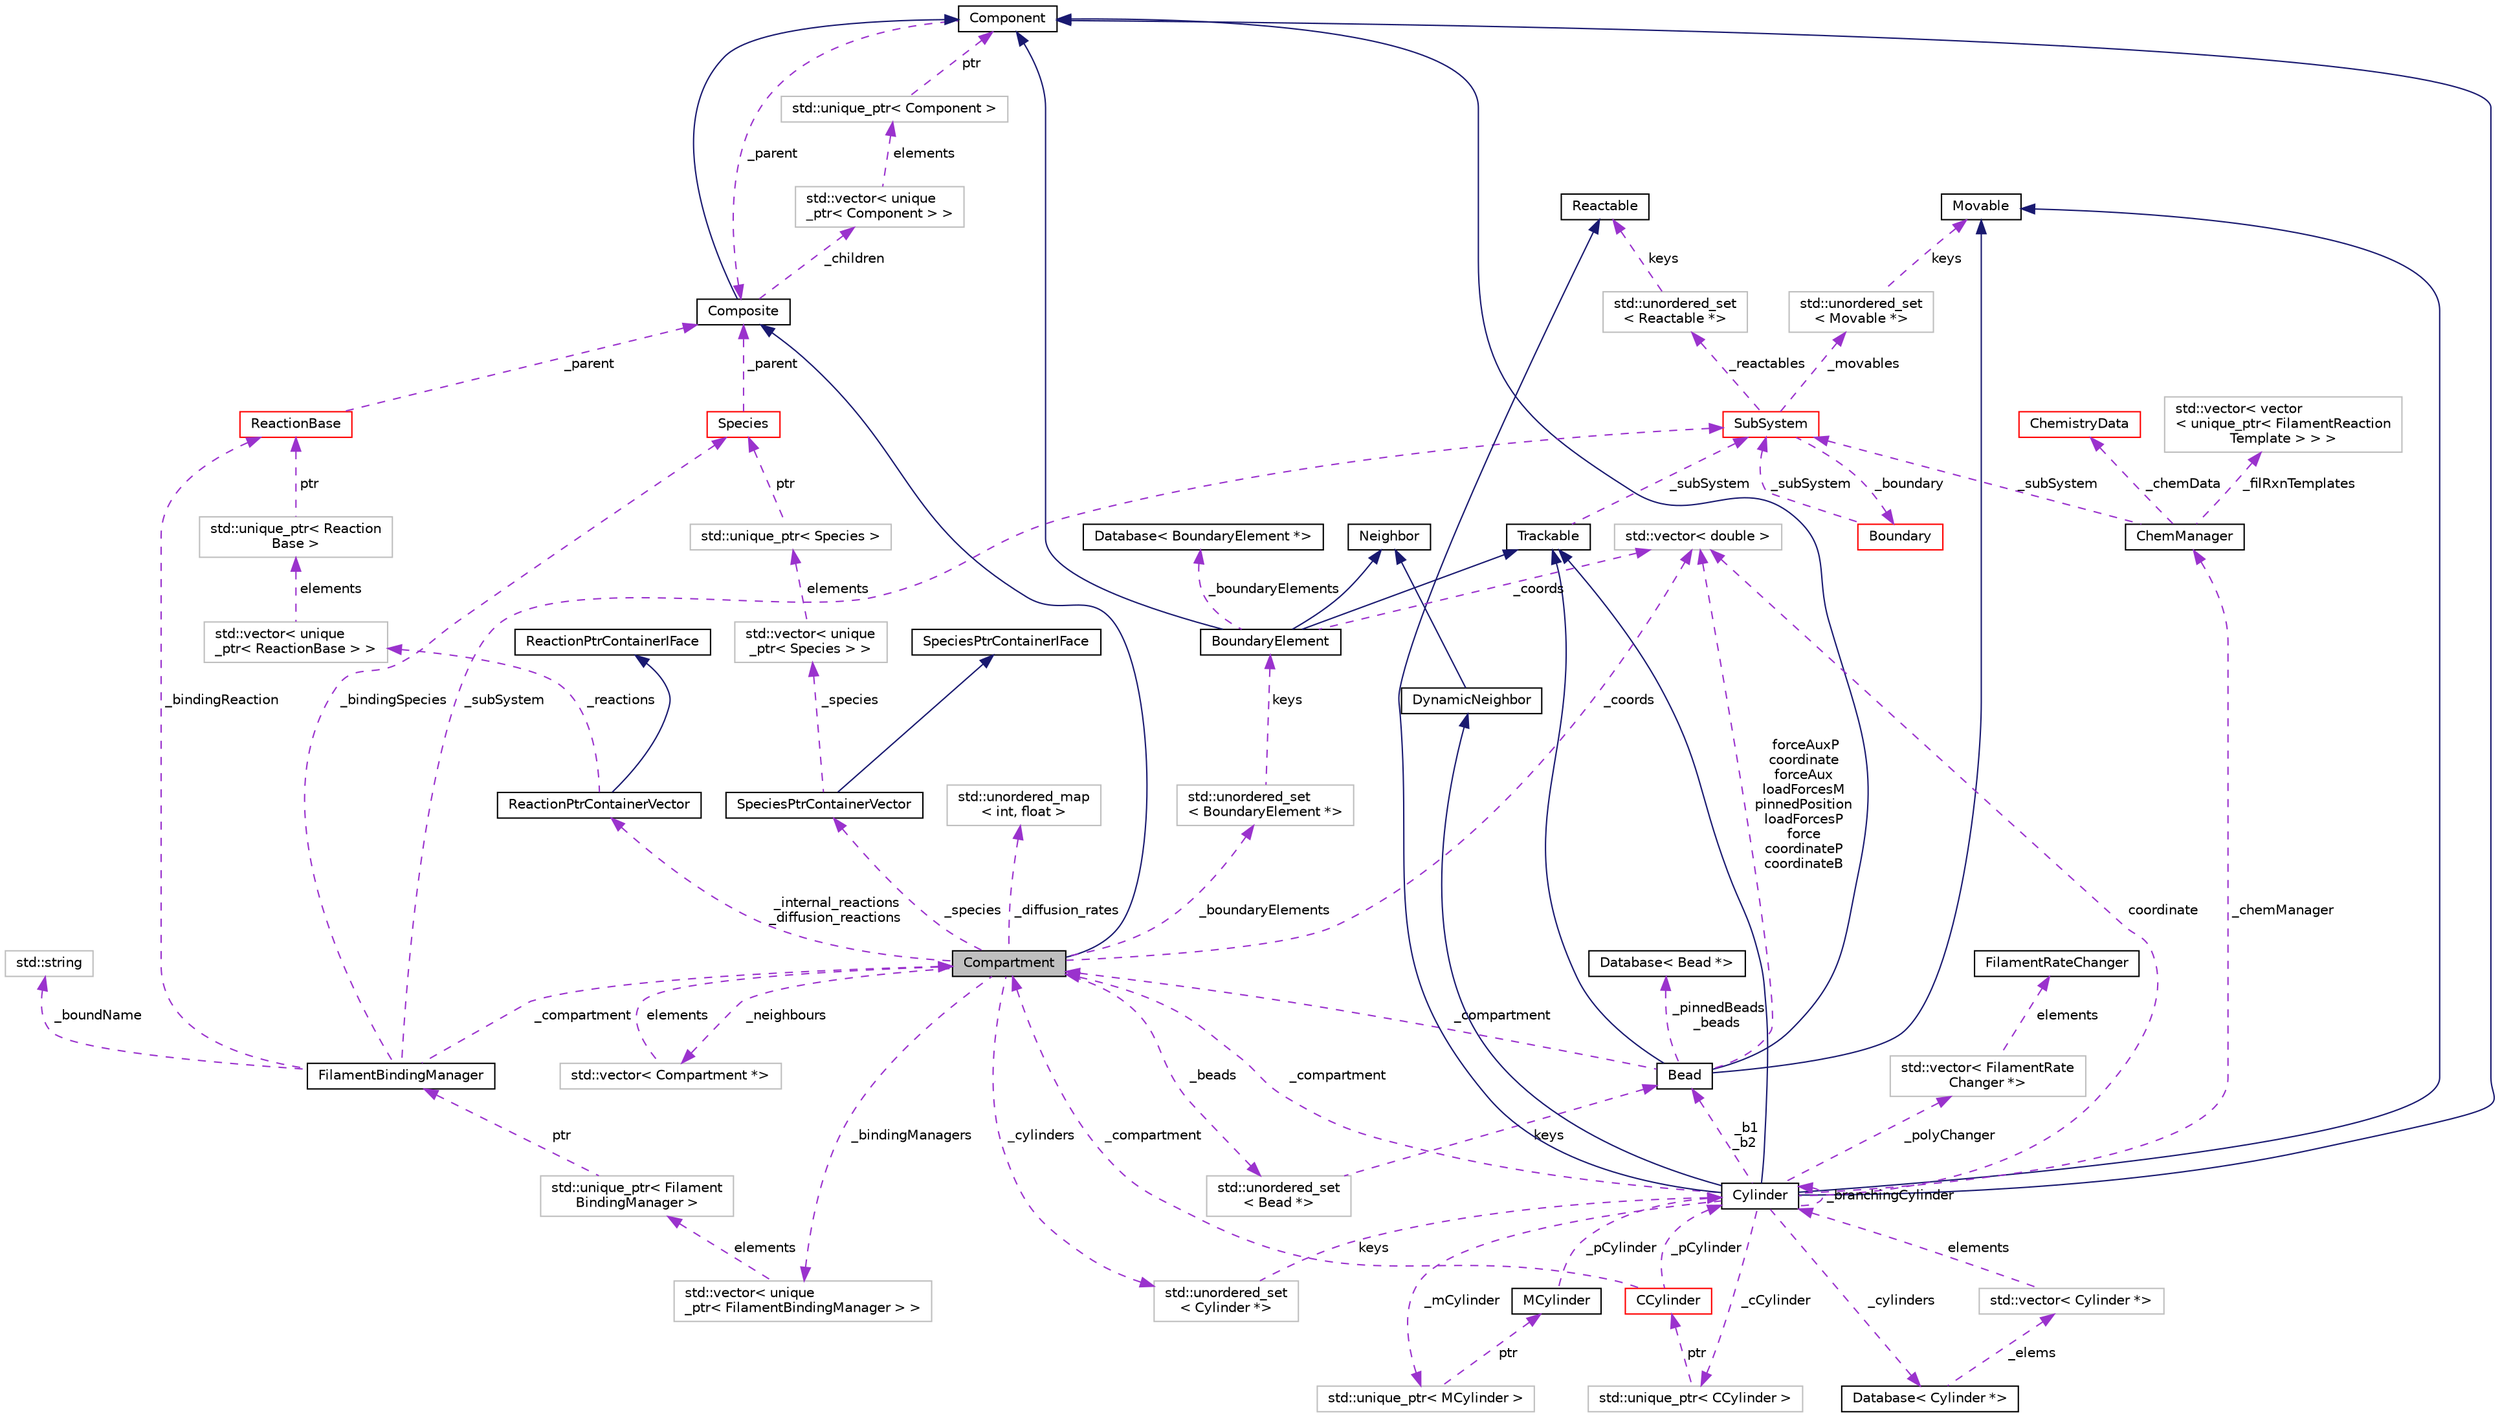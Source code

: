 digraph "Compartment"
{
 // INTERACTIVE_SVG=YES
  edge [fontname="Helvetica",fontsize="10",labelfontname="Helvetica",labelfontsize="10"];
  node [fontname="Helvetica",fontsize="10",shape=record];
  Node3 [label="Compartment",height=0.2,width=0.4,color="black", fillcolor="grey75", style="filled", fontcolor="black"];
  Node4 -> Node3 [dir="back",color="midnightblue",fontsize="10",style="solid",fontname="Helvetica"];
  Node4 [label="Composite",height=0.2,width=0.4,color="black", fillcolor="white", style="filled",URL="$classComposite.html",tooltip="The aggregating class for the Composite pattern. "];
  Node5 -> Node4 [dir="back",color="midnightblue",fontsize="10",style="solid",fontname="Helvetica"];
  Node5 [label="Component",height=0.2,width=0.4,color="black", fillcolor="white", style="filled",URL="$classComponent.html",tooltip="The base class for the Composite pattern hieararchy. "];
  Node4 -> Node5 [dir="back",color="darkorchid3",fontsize="10",style="dashed",label=" _parent" ,fontname="Helvetica"];
  Node6 -> Node4 [dir="back",color="darkorchid3",fontsize="10",style="dashed",label=" _children" ,fontname="Helvetica"];
  Node6 [label="std::vector\< unique\l_ptr\< Component \> \>",height=0.2,width=0.4,color="grey75", fillcolor="white", style="filled"];
  Node7 -> Node6 [dir="back",color="darkorchid3",fontsize="10",style="dashed",label=" elements" ,fontname="Helvetica"];
  Node7 [label="std::unique_ptr\< Component \>",height=0.2,width=0.4,color="grey75", fillcolor="white", style="filled"];
  Node5 -> Node7 [dir="back",color="darkorchid3",fontsize="10",style="dashed",label=" ptr" ,fontname="Helvetica"];
  Node8 -> Node3 [dir="back",color="darkorchid3",fontsize="10",style="dashed",label=" _beads" ,fontname="Helvetica"];
  Node8 [label="std::unordered_set\l\< Bead *\>",height=0.2,width=0.4,color="grey75", fillcolor="white", style="filled"];
  Node9 -> Node8 [dir="back",color="darkorchid3",fontsize="10",style="dashed",label=" keys" ,fontname="Helvetica"];
  Node9 [label="Bead",height=0.2,width=0.4,color="black", fillcolor="white", style="filled",URL="$classBead.html",tooltip="Represents a single coordinate between Cylinders, and holds forces needed for mechanical equilibratio..."];
  Node5 -> Node9 [dir="back",color="midnightblue",fontsize="10",style="solid",fontname="Helvetica"];
  Node10 -> Node9 [dir="back",color="midnightblue",fontsize="10",style="solid",fontname="Helvetica"];
  Node10 [label="Trackable",height=0.2,width=0.4,color="black", fillcolor="white", style="filled",URL="$classTrackable.html",tooltip="An abstract base class for a trackable object in the SubSystem. "];
  Node11 -> Node10 [dir="back",color="darkorchid3",fontsize="10",style="dashed",label=" _subSystem" ,fontname="Helvetica"];
  Node11 [label="SubSystem",height=0.2,width=0.4,color="red", fillcolor="white", style="filled",URL="$classSubSystem.html",tooltip="Manages all Movables and Reactables. "];
  Node12 -> Node11 [dir="back",color="darkorchid3",fontsize="10",style="dashed",label=" _movables" ,fontname="Helvetica"];
  Node12 [label="std::unordered_set\l\< Movable *\>",height=0.2,width=0.4,color="grey75", fillcolor="white", style="filled"];
  Node13 -> Node12 [dir="back",color="darkorchid3",fontsize="10",style="dashed",label=" keys" ,fontname="Helvetica"];
  Node13 [label="Movable",height=0.2,width=0.4,color="black", fillcolor="white", style="filled",URL="$classMovable.html",tooltip="An abstract base class for a movable element in the SubSystem. "];
  Node14 -> Node11 [dir="back",color="darkorchid3",fontsize="10",style="dashed",label=" _reactables" ,fontname="Helvetica"];
  Node14 [label="std::unordered_set\l\< Reactable *\>",height=0.2,width=0.4,color="grey75", fillcolor="white", style="filled"];
  Node15 -> Node14 [dir="back",color="darkorchid3",fontsize="10",style="dashed",label=" keys" ,fontname="Helvetica"];
  Node15 [label="Reactable",height=0.2,width=0.4,color="black", fillcolor="white", style="filled",URL="$classReactable.html",tooltip="An abstract base class for a reactable element in the SubSystem. "];
  Node16 -> Node11 [dir="back",color="darkorchid3",fontsize="10",style="dashed",label=" _boundary" ,fontname="Helvetica"];
  Node16 [label="Boundary",height=0.2,width=0.4,color="red", fillcolor="white", style="filled",URL="$classBoundary.html",tooltip="To store all BoundarySurfaces that are in the SubSystem. "];
  Node11 -> Node16 [dir="back",color="darkorchid3",fontsize="10",style="dashed",label=" _subSystem" ,fontname="Helvetica"];
  Node13 -> Node9 [dir="back",color="midnightblue",fontsize="10",style="solid",fontname="Helvetica"];
  Node3 -> Node9 [dir="back",color="darkorchid3",fontsize="10",style="dashed",label=" _compartment" ,fontname="Helvetica"];
  Node78 -> Node9 [dir="back",color="darkorchid3",fontsize="10",style="dashed",label=" _pinnedBeads\n_beads" ,fontname="Helvetica"];
  Node78 [label="Database\< Bead *\>",height=0.2,width=0.4,color="black", fillcolor="white", style="filled",URL="$classDatabase.html"];
  Node25 -> Node9 [dir="back",color="darkorchid3",fontsize="10",style="dashed",label=" forceAuxP\ncoordinate\nforceAux\nloadForcesM\npinnedPosition\nloadForcesP\nforce\ncoordinateP\ncoordinateB" ,fontname="Helvetica"];
  Node25 [label="std::vector\< double \>",height=0.2,width=0.4,color="grey75", fillcolor="white", style="filled"];
  Node79 -> Node3 [dir="back",color="darkorchid3",fontsize="10",style="dashed",label=" _neighbours" ,fontname="Helvetica"];
  Node79 [label="std::vector\< Compartment *\>",height=0.2,width=0.4,color="grey75", fillcolor="white", style="filled"];
  Node3 -> Node79 [dir="back",color="darkorchid3",fontsize="10",style="dashed",label=" elements" ,fontname="Helvetica"];
  Node80 -> Node3 [dir="back",color="darkorchid3",fontsize="10",style="dashed",label=" _cylinders" ,fontname="Helvetica"];
  Node80 [label="std::unordered_set\l\< Cylinder *\>",height=0.2,width=0.4,color="grey75", fillcolor="white", style="filled"];
  Node46 -> Node80 [dir="back",color="darkorchid3",fontsize="10",style="dashed",label=" keys" ,fontname="Helvetica"];
  Node46 [label="Cylinder",height=0.2,width=0.4,color="black", fillcolor="white", style="filled",URL="$classCylinder.html",tooltip="A container to store a MCylinder and CCylinder. "];
  Node5 -> Node46 [dir="back",color="midnightblue",fontsize="10",style="solid",fontname="Helvetica"];
  Node10 -> Node46 [dir="back",color="midnightblue",fontsize="10",style="solid",fontname="Helvetica"];
  Node13 -> Node46 [dir="back",color="midnightblue",fontsize="10",style="solid",fontname="Helvetica"];
  Node15 -> Node46 [dir="back",color="midnightblue",fontsize="10",style="solid",fontname="Helvetica"];
  Node47 -> Node46 [dir="back",color="midnightblue",fontsize="10",style="solid",fontname="Helvetica"];
  Node47 [label="DynamicNeighbor",height=0.2,width=0.4,color="black", fillcolor="white", style="filled",URL="$classDynamicNeighbor.html",tooltip="An abstract base class for any element that can be added or removed from a NeighborList dynamically a..."];
  Node23 -> Node47 [dir="back",color="midnightblue",fontsize="10",style="solid",fontname="Helvetica"];
  Node23 [label="Neighbor",height=0.2,width=0.4,color="black", fillcolor="white", style="filled",URL="$classNeighbor.html",tooltip="An abstract base class for any element that can be added or removed from a NeighborList statically at..."];
  Node46 -> Node46 [dir="back",color="darkorchid3",fontsize="10",style="dashed",label=" _branchingCylinder" ,fontname="Helvetica"];
  Node48 -> Node46 [dir="back",color="darkorchid3",fontsize="10",style="dashed",label=" _polyChanger" ,fontname="Helvetica"];
  Node48 [label="std::vector\< FilamentRate\lChanger *\>",height=0.2,width=0.4,color="grey75", fillcolor="white", style="filled"];
  Node49 -> Node48 [dir="back",color="darkorchid3",fontsize="10",style="dashed",label=" elements" ,fontname="Helvetica"];
  Node49 [label="FilamentRateChanger",height=0.2,width=0.4,color="black", fillcolor="white", style="filled",URL="$classFilamentRateChanger.html",tooltip="Used to change Filament reaction rates based on forces in the network. "];
  Node50 -> Node46 [dir="back",color="darkorchid3",fontsize="10",style="dashed",label=" _cCylinder" ,fontname="Helvetica"];
  Node50 [label="std::unique_ptr\< CCylinder \>",height=0.2,width=0.4,color="grey75", fillcolor="white", style="filled"];
  Node34 -> Node50 [dir="back",color="darkorchid3",fontsize="10",style="dashed",label=" ptr" ,fontname="Helvetica"];
  Node34 [label="CCylinder",height=0.2,width=0.4,color="red", fillcolor="white", style="filled",URL="$classCCylinder.html",tooltip="Holds all CMonomers and Reactions associated with it. "];
  Node46 -> Node34 [dir="back",color="darkorchid3",fontsize="10",style="dashed",label=" _pCylinder" ,fontname="Helvetica"];
  Node3 -> Node34 [dir="back",color="darkorchid3",fontsize="10",style="dashed",label=" _compartment" ,fontname="Helvetica"];
  Node9 -> Node46 [dir="back",color="darkorchid3",fontsize="10",style="dashed",label=" _b1\n_b2" ,fontname="Helvetica"];
  Node51 -> Node46 [dir="back",color="darkorchid3",fontsize="10",style="dashed",label=" _cylinders" ,fontname="Helvetica"];
  Node51 [label="Database\< Cylinder *\>",height=0.2,width=0.4,color="black", fillcolor="white", style="filled",URL="$classDatabase.html"];
  Node52 -> Node51 [dir="back",color="darkorchid3",fontsize="10",style="dashed",label=" _elems" ,fontname="Helvetica"];
  Node52 [label="std::vector\< Cylinder *\>",height=0.2,width=0.4,color="grey75", fillcolor="white", style="filled"];
  Node46 -> Node52 [dir="back",color="darkorchid3",fontsize="10",style="dashed",label=" elements" ,fontname="Helvetica"];
  Node3 -> Node46 [dir="back",color="darkorchid3",fontsize="10",style="dashed",label=" _compartment" ,fontname="Helvetica"];
  Node53 -> Node46 [dir="back",color="darkorchid3",fontsize="10",style="dashed",label=" _chemManager" ,fontname="Helvetica"];
  Node53 [label="ChemManager",height=0.2,width=0.4,color="black", fillcolor="white", style="filled",URL="$classChemManager.html",tooltip="For initailizing chemical reactions based on a specific system. "];
  Node54 -> Node53 [dir="back",color="darkorchid3",fontsize="10",style="dashed",label=" _filRxnTemplates" ,fontname="Helvetica"];
  Node54 [label="std::vector\< vector\l\< unique_ptr\< FilamentReaction\lTemplate \> \> \>",height=0.2,width=0.4,color="grey75", fillcolor="white", style="filled"];
  Node55 -> Node53 [dir="back",color="darkorchid3",fontsize="10",style="dashed",label=" _chemData" ,fontname="Helvetica"];
  Node55 [label="ChemistryData",height=0.2,width=0.4,color="red", fillcolor="white", style="filled",URL="$structChemistryData.html",tooltip="Struct to hold Species and Reaction information. "];
  Node11 -> Node53 [dir="back",color="darkorchid3",fontsize="10",style="dashed",label=" _subSystem" ,fontname="Helvetica"];
  Node67 -> Node46 [dir="back",color="darkorchid3",fontsize="10",style="dashed",label=" _mCylinder" ,fontname="Helvetica"];
  Node67 [label="std::unique_ptr\< MCylinder \>",height=0.2,width=0.4,color="grey75", fillcolor="white", style="filled"];
  Node68 -> Node67 [dir="back",color="darkorchid3",fontsize="10",style="dashed",label=" ptr" ,fontname="Helvetica"];
  Node68 [label="MCylinder",height=0.2,width=0.4,color="black", fillcolor="white", style="filled",URL="$classMCylinder.html",tooltip="Used to hold mechanical properties of a Cylinder. "];
  Node46 -> Node68 [dir="back",color="darkorchid3",fontsize="10",style="dashed",label=" _pCylinder" ,fontname="Helvetica"];
  Node25 -> Node46 [dir="back",color="darkorchid3",fontsize="10",style="dashed",label=" coordinate" ,fontname="Helvetica"];
  Node81 -> Node3 [dir="back",color="darkorchid3",fontsize="10",style="dashed",label=" _boundaryElements" ,fontname="Helvetica"];
  Node81 [label="std::unordered_set\l\< BoundaryElement *\>",height=0.2,width=0.4,color="grey75", fillcolor="white", style="filled"];
  Node22 -> Node81 [dir="back",color="darkorchid3",fontsize="10",style="dashed",label=" keys" ,fontname="Helvetica"];
  Node22 [label="BoundaryElement",height=0.2,width=0.4,color="black", fillcolor="white", style="filled",URL="$classBoundaryElement.html",tooltip="Represents an element of a BoundarySurface. "];
  Node5 -> Node22 [dir="back",color="midnightblue",fontsize="10",style="solid",fontname="Helvetica"];
  Node10 -> Node22 [dir="back",color="midnightblue",fontsize="10",style="solid",fontname="Helvetica"];
  Node23 -> Node22 [dir="back",color="midnightblue",fontsize="10",style="solid",fontname="Helvetica"];
  Node24 -> Node22 [dir="back",color="darkorchid3",fontsize="10",style="dashed",label=" _boundaryElements" ,fontname="Helvetica"];
  Node24 [label="Database\< BoundaryElement *\>",height=0.2,width=0.4,color="black", fillcolor="white", style="filled",URL="$classDatabase.html"];
  Node25 -> Node22 [dir="back",color="darkorchid3",fontsize="10",style="dashed",label=" _coords" ,fontname="Helvetica"];
  Node27 -> Node3 [dir="back",color="darkorchid3",fontsize="10",style="dashed",label=" _internal_reactions\n_diffusion_reactions" ,fontname="Helvetica"];
  Node27 [label="ReactionPtrContainerVector",height=0.2,width=0.4,color="black", fillcolor="white", style="filled",URL="$classReactionPtrContainerVector.html",tooltip="A concrete class implementing the ReactionPtrContainerIFace, using vector<unique_ptr<ReactionBase>> a..."];
  Node28 -> Node27 [dir="back",color="midnightblue",fontsize="10",style="solid",fontname="Helvetica"];
  Node28 [label="ReactionPtrContainerIFace",height=0.2,width=0.4,color="black", fillcolor="white", style="filled",URL="$classReactionPtrContainerIFace.html",tooltip="An abstract interface for a container of pointers to reaction objects. "];
  Node29 -> Node27 [dir="back",color="darkorchid3",fontsize="10",style="dashed",label=" _reactions" ,fontname="Helvetica"];
  Node29 [label="std::vector\< unique\l_ptr\< ReactionBase \> \>",height=0.2,width=0.4,color="grey75", fillcolor="white", style="filled"];
  Node30 -> Node29 [dir="back",color="darkorchid3",fontsize="10",style="dashed",label=" elements" ,fontname="Helvetica"];
  Node30 [label="std::unique_ptr\< Reaction\lBase \>",height=0.2,width=0.4,color="grey75", fillcolor="white", style="filled"];
  Node31 -> Node30 [dir="back",color="darkorchid3",fontsize="10",style="dashed",label=" ptr" ,fontname="Helvetica"];
  Node31 [label="ReactionBase",height=0.2,width=0.4,color="red", fillcolor="white", style="filled",URL="$classReactionBase.html",tooltip="Represents an abstract interface for simple chemical reactions of the form A + B -> C..."];
  Node4 -> Node31 [dir="back",color="darkorchid3",fontsize="10",style="dashed",label=" _parent" ,fontname="Helvetica"];
  Node82 -> Node3 [dir="back",color="darkorchid3",fontsize="10",style="dashed",label=" _diffusion_rates" ,fontname="Helvetica"];
  Node82 [label="std::unordered_map\l\< int, float \>",height=0.2,width=0.4,color="grey75", fillcolor="white", style="filled"];
  Node25 -> Node3 [dir="back",color="darkorchid3",fontsize="10",style="dashed",label=" _coords" ,fontname="Helvetica"];
  Node83 -> Node3 [dir="back",color="darkorchid3",fontsize="10",style="dashed",label=" _bindingManagers" ,fontname="Helvetica"];
  Node83 [label="std::vector\< unique\l_ptr\< FilamentBindingManager \> \>",height=0.2,width=0.4,color="grey75", fillcolor="white", style="filled"];
  Node84 -> Node83 [dir="back",color="darkorchid3",fontsize="10",style="dashed",label=" elements" ,fontname="Helvetica"];
  Node84 [label="std::unique_ptr\< Filament\lBindingManager \>",height=0.2,width=0.4,color="grey75", fillcolor="white", style="filled"];
  Node85 -> Node84 [dir="back",color="darkorchid3",fontsize="10",style="dashed",label=" ptr" ,fontname="Helvetica"];
  Node85 [label="FilamentBindingManager",height=0.2,width=0.4,color="black", fillcolor="white", style="filled",URL="$classFilamentBindingManager.html",tooltip="To store and manage binding reactions. "];
  Node3 -> Node85 [dir="back",color="darkorchid3",fontsize="10",style="dashed",label=" _compartment" ,fontname="Helvetica"];
  Node60 -> Node85 [dir="back",color="darkorchid3",fontsize="10",style="dashed",label=" _boundName" ,fontname="Helvetica"];
  Node60 [label="std::string",height=0.2,width=0.4,color="grey75", fillcolor="white", style="filled",tooltip="STL class. "];
  Node11 -> Node85 [dir="back",color="darkorchid3",fontsize="10",style="dashed",label=" _subSystem" ,fontname="Helvetica"];
  Node31 -> Node85 [dir="back",color="darkorchid3",fontsize="10",style="dashed",label=" _bindingReaction" ,fontname="Helvetica"];
  Node42 -> Node85 [dir="back",color="darkorchid3",fontsize="10",style="dashed",label=" _bindingSpecies" ,fontname="Helvetica"];
  Node42 [label="Species",height=0.2,width=0.4,color="red", fillcolor="white", style="filled",URL="$classSpecies.html",tooltip="Represents chemical molecules, tracks their copy number and can be used in Reactions. "];
  Node4 -> Node42 [dir="back",color="darkorchid3",fontsize="10",style="dashed",label=" _parent" ,fontname="Helvetica"];
  Node73 -> Node3 [dir="back",color="darkorchid3",fontsize="10",style="dashed",label=" _species" ,fontname="Helvetica"];
  Node73 [label="SpeciesPtrContainerVector",height=0.2,width=0.4,color="black", fillcolor="white", style="filled",URL="$classSpeciesPtrContainerVector.html",tooltip="A concrete class implementing the SpeciesPtrContainerIFace, using vector<unique_ptr<Species>> as the ..."];
  Node74 -> Node73 [dir="back",color="midnightblue",fontsize="10",style="solid",fontname="Helvetica"];
  Node74 [label="SpeciesPtrContainerIFace",height=0.2,width=0.4,color="black", fillcolor="white", style="filled",URL="$classSpeciesPtrContainerIFace.html",tooltip="An abstract interface for a container of pointers to Species objects. "];
  Node75 -> Node73 [dir="back",color="darkorchid3",fontsize="10",style="dashed",label=" _species" ,fontname="Helvetica"];
  Node75 [label="std::vector\< unique\l_ptr\< Species \> \>",height=0.2,width=0.4,color="grey75", fillcolor="white", style="filled"];
  Node76 -> Node75 [dir="back",color="darkorchid3",fontsize="10",style="dashed",label=" elements" ,fontname="Helvetica"];
  Node76 [label="std::unique_ptr\< Species \>",height=0.2,width=0.4,color="grey75", fillcolor="white", style="filled"];
  Node42 -> Node76 [dir="back",color="darkorchid3",fontsize="10",style="dashed",label=" ptr" ,fontname="Helvetica"];
}

